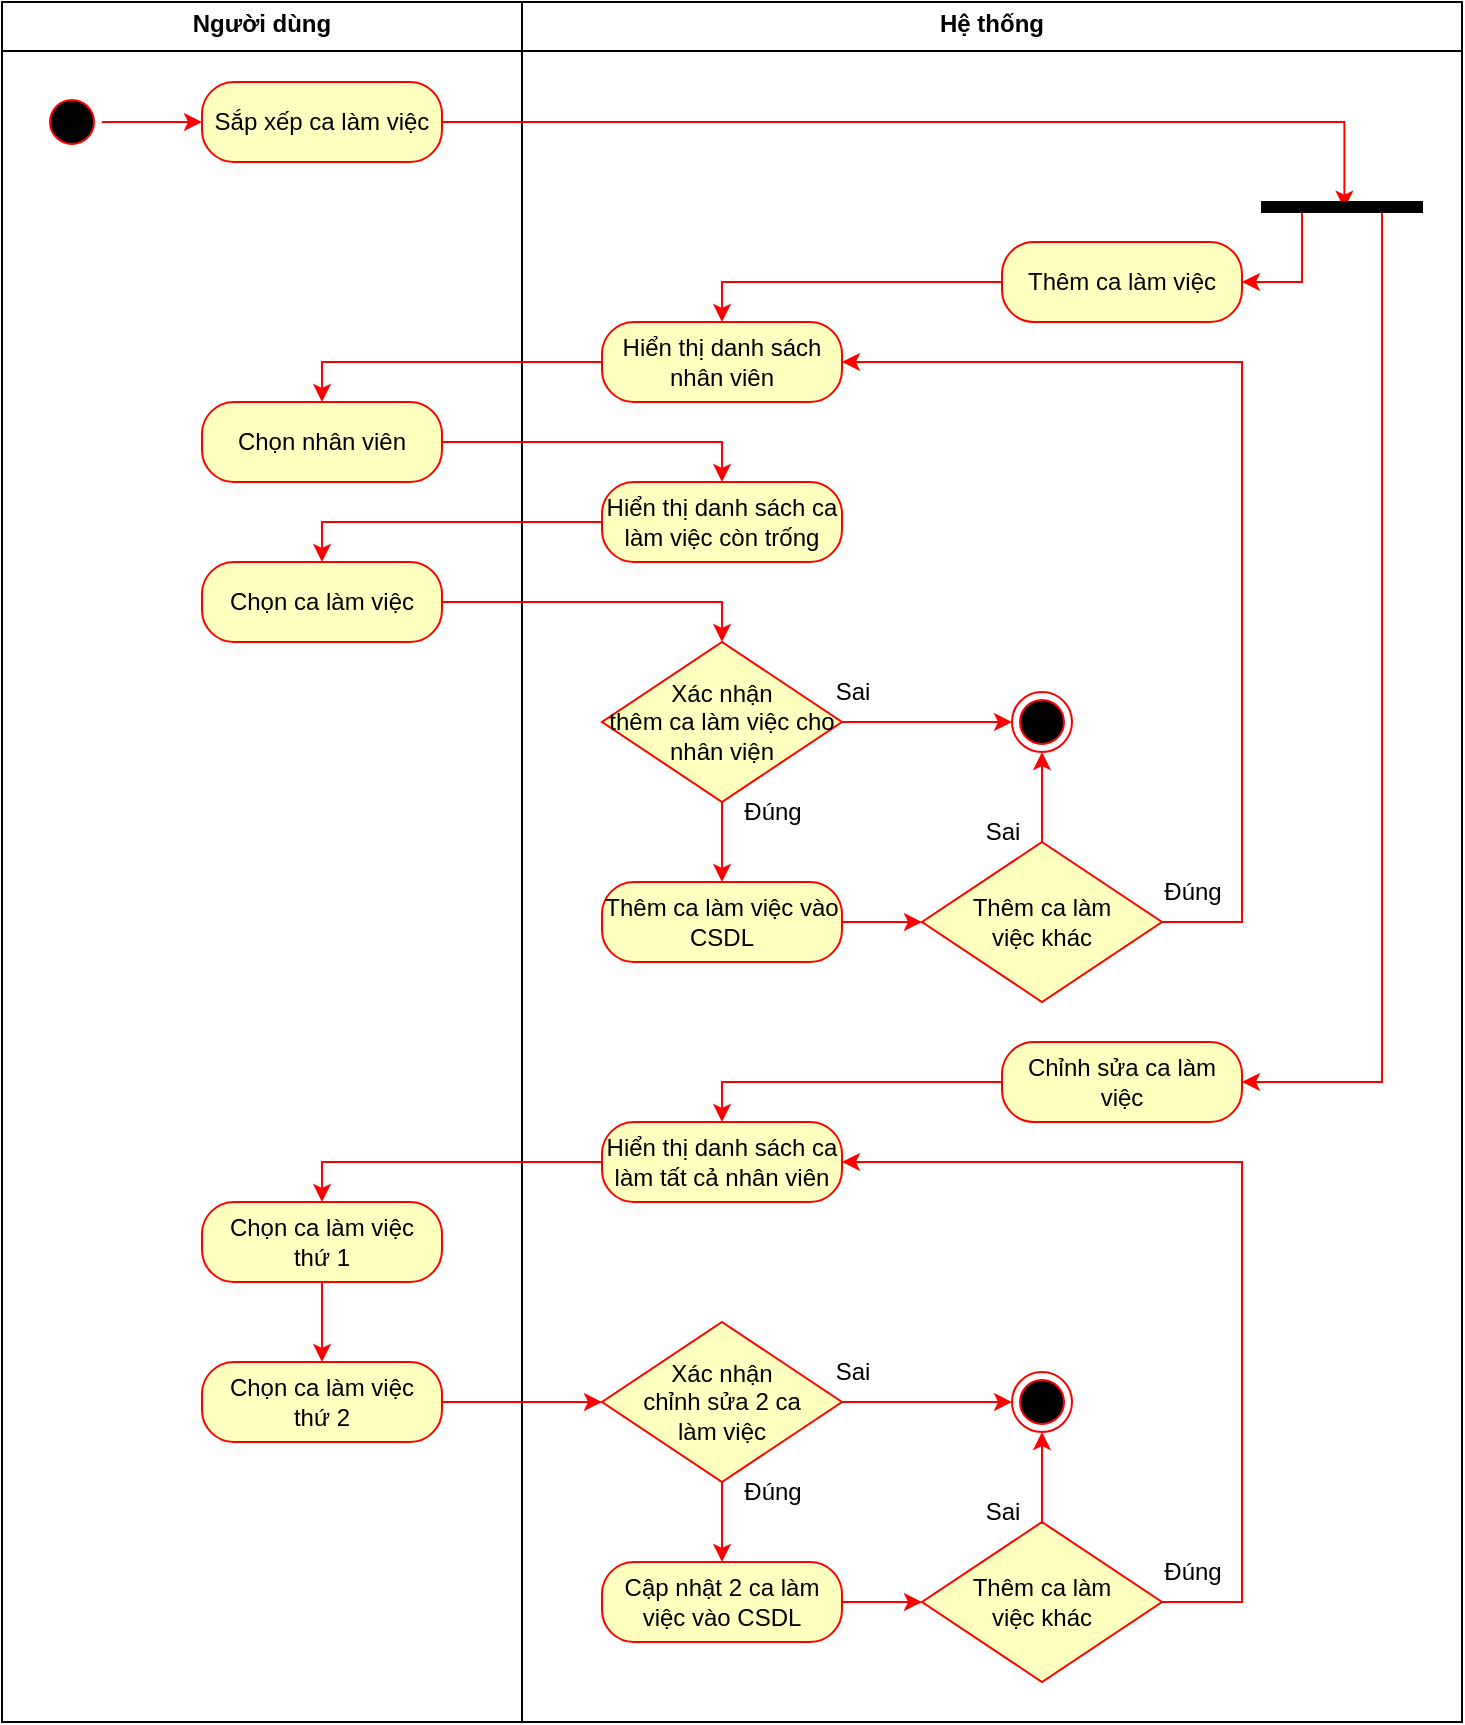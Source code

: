 <mxfile version="26.0.10">
  <diagram name="Page-1" id="n-qzZD9vAN29MPNRm09n">
    <mxGraphModel dx="1027" dy="440" grid="1" gridSize="10" guides="1" tooltips="1" connect="1" arrows="1" fold="1" page="1" pageScale="1" pageWidth="850" pageHeight="1100" math="0" shadow="0">
      <root>
        <mxCell id="0" />
        <mxCell id="1" parent="0" />
        <mxCell id="5fGBTxt0SFalRy9MZRus-101" value="&lt;p style=&quot;margin:0px;margin-top:4px;text-align:center;&quot;&gt;&lt;b&gt;Hệ thống&lt;/b&gt;&lt;/p&gt;&lt;hr size=&quot;1&quot; style=&quot;border-style:solid;&quot;&gt;&lt;div style=&quot;height:2px;&quot;&gt;&lt;/div&gt;" style="verticalAlign=top;align=left;overflow=fill;html=1;whiteSpace=wrap;" vertex="1" parent="1">
          <mxGeometry x="260" width="470" height="860" as="geometry" />
        </mxCell>
        <mxCell id="5fGBTxt0SFalRy9MZRus-88" value="&lt;p style=&quot;margin:0px;margin-top:4px;text-align:center;&quot;&gt;&lt;b&gt;Người dùng&lt;/b&gt;&lt;/p&gt;&lt;hr size=&quot;1&quot; style=&quot;border-style:solid;&quot;&gt;&lt;div style=&quot;height:2px;&quot;&gt;&lt;/div&gt;" style="verticalAlign=top;align=left;overflow=fill;html=1;whiteSpace=wrap;" vertex="1" parent="1">
          <mxGeometry width="260" height="860" as="geometry" />
        </mxCell>
        <mxCell id="5fGBTxt0SFalRy9MZRus-3" value="" style="ellipse;html=1;shape=startState;fillColor=#000000;strokeColor=#FF0000;" vertex="1" parent="1">
          <mxGeometry x="20" y="45" width="30" height="30" as="geometry" />
        </mxCell>
        <mxCell id="5fGBTxt0SFalRy9MZRus-4" value="" style="edgeStyle=orthogonalEdgeStyle;rounded=0;orthogonalLoop=1;jettySize=auto;html=1;strokeColor=#FF0000;" edge="1" parent="1" source="5fGBTxt0SFalRy9MZRus-3" target="5fGBTxt0SFalRy9MZRus-6">
          <mxGeometry relative="1" as="geometry" />
        </mxCell>
        <mxCell id="5fGBTxt0SFalRy9MZRus-38" style="edgeStyle=orthogonalEdgeStyle;rounded=0;orthogonalLoop=1;jettySize=auto;html=1;strokeColor=#FF0000;entryX=0.674;entryY=0.485;entryDx=0;entryDy=0;entryPerimeter=0;" edge="1" parent="1" source="5fGBTxt0SFalRy9MZRus-6" target="5fGBTxt0SFalRy9MZRus-81">
          <mxGeometry relative="1" as="geometry">
            <mxPoint x="670" y="90" as="targetPoint" />
          </mxGeometry>
        </mxCell>
        <mxCell id="5fGBTxt0SFalRy9MZRus-6" value="Sắp xếp ca làm việc" style="rounded=1;whiteSpace=wrap;html=1;arcSize=40;fontColor=#000000;fillColor=#ffffc0;strokeColor=#FF0000;" vertex="1" parent="1">
          <mxGeometry x="100" y="40" width="120" height="40" as="geometry" />
        </mxCell>
        <mxCell id="5fGBTxt0SFalRy9MZRus-39" value="" style="edgeStyle=orthogonalEdgeStyle;rounded=0;orthogonalLoop=1;jettySize=auto;html=1;strokeColor=#FF0000;" edge="1" parent="1" source="5fGBTxt0SFalRy9MZRus-28" target="5fGBTxt0SFalRy9MZRus-29">
          <mxGeometry relative="1" as="geometry">
            <Array as="points">
              <mxPoint x="360" y="140" />
            </Array>
          </mxGeometry>
        </mxCell>
        <mxCell id="5fGBTxt0SFalRy9MZRus-28" value="Thêm ca làm việc" style="rounded=1;whiteSpace=wrap;html=1;arcSize=40;fontColor=#000000;fillColor=#ffffc0;strokeColor=#FF0000;" vertex="1" parent="1">
          <mxGeometry x="500" y="120" width="120" height="40" as="geometry" />
        </mxCell>
        <mxCell id="5fGBTxt0SFalRy9MZRus-40" style="edgeStyle=orthogonalEdgeStyle;rounded=0;orthogonalLoop=1;jettySize=auto;html=1;entryX=0.5;entryY=0;entryDx=0;entryDy=0;strokeColor=#FF0000;" edge="1" parent="1" source="5fGBTxt0SFalRy9MZRus-29" target="5fGBTxt0SFalRy9MZRus-30">
          <mxGeometry relative="1" as="geometry" />
        </mxCell>
        <mxCell id="5fGBTxt0SFalRy9MZRus-29" value="Hiển thị danh sách nhân viên" style="rounded=1;whiteSpace=wrap;html=1;arcSize=40;fontColor=#000000;fillColor=#ffffc0;strokeColor=#FF0000;" vertex="1" parent="1">
          <mxGeometry x="300" y="160" width="120" height="40" as="geometry" />
        </mxCell>
        <mxCell id="5fGBTxt0SFalRy9MZRus-41" style="edgeStyle=orthogonalEdgeStyle;rounded=0;orthogonalLoop=1;jettySize=auto;html=1;entryX=0.5;entryY=0;entryDx=0;entryDy=0;strokeColor=#FF0000;" edge="1" parent="1" source="5fGBTxt0SFalRy9MZRus-30" target="5fGBTxt0SFalRy9MZRus-31">
          <mxGeometry relative="1" as="geometry" />
        </mxCell>
        <mxCell id="5fGBTxt0SFalRy9MZRus-30" value="Chọn nhân viên" style="rounded=1;whiteSpace=wrap;html=1;arcSize=40;fontColor=#000000;fillColor=#ffffc0;strokeColor=#FF0000;" vertex="1" parent="1">
          <mxGeometry x="100" y="200" width="120" height="40" as="geometry" />
        </mxCell>
        <mxCell id="5fGBTxt0SFalRy9MZRus-42" style="edgeStyle=orthogonalEdgeStyle;rounded=0;orthogonalLoop=1;jettySize=auto;html=1;entryX=0.5;entryY=0;entryDx=0;entryDy=0;strokeColor=#FF0000;" edge="1" parent="1" source="5fGBTxt0SFalRy9MZRus-31" target="5fGBTxt0SFalRy9MZRus-32">
          <mxGeometry relative="1" as="geometry" />
        </mxCell>
        <mxCell id="5fGBTxt0SFalRy9MZRus-31" value="Hiển thị danh sách ca làm việc còn trống" style="rounded=1;whiteSpace=wrap;html=1;arcSize=40;fontColor=#000000;fillColor=#ffffc0;strokeColor=#FF0000;" vertex="1" parent="1">
          <mxGeometry x="300" y="240" width="120" height="40" as="geometry" />
        </mxCell>
        <mxCell id="5fGBTxt0SFalRy9MZRus-44" style="edgeStyle=orthogonalEdgeStyle;rounded=0;orthogonalLoop=1;jettySize=auto;html=1;entryX=0.5;entryY=0;entryDx=0;entryDy=0;strokeColor=#FF0000;" edge="1" parent="1" source="5fGBTxt0SFalRy9MZRus-32" target="5fGBTxt0SFalRy9MZRus-43">
          <mxGeometry relative="1" as="geometry" />
        </mxCell>
        <mxCell id="5fGBTxt0SFalRy9MZRus-32" value="Chọn ca làm việc" style="rounded=1;whiteSpace=wrap;html=1;arcSize=40;fontColor=#000000;fillColor=#ffffc0;strokeColor=#FF0000;" vertex="1" parent="1">
          <mxGeometry x="100" y="280" width="120" height="40" as="geometry" />
        </mxCell>
        <mxCell id="5fGBTxt0SFalRy9MZRus-47" value="" style="edgeStyle=orthogonalEdgeStyle;rounded=0;orthogonalLoop=1;jettySize=auto;html=1;strokeColor=#FF0000;" edge="1" parent="1" source="5fGBTxt0SFalRy9MZRus-43" target="5fGBTxt0SFalRy9MZRus-45">
          <mxGeometry relative="1" as="geometry" />
        </mxCell>
        <mxCell id="5fGBTxt0SFalRy9MZRus-51" value="" style="edgeStyle=orthogonalEdgeStyle;rounded=0;orthogonalLoop=1;jettySize=auto;html=1;strokeColor=#FF0000;" edge="1" parent="1" source="5fGBTxt0SFalRy9MZRus-43" target="5fGBTxt0SFalRy9MZRus-49">
          <mxGeometry relative="1" as="geometry" />
        </mxCell>
        <mxCell id="5fGBTxt0SFalRy9MZRus-43" value="Xác nhận&lt;br&gt;thêm ca làm việc cho&lt;br&gt;nhân viện" style="rhombus;whiteSpace=wrap;html=1;fontColor=#000000;fillColor=#ffffc0;strokeColor=#FF0000;" vertex="1" parent="1">
          <mxGeometry x="300" y="320" width="120" height="80" as="geometry" />
        </mxCell>
        <mxCell id="5fGBTxt0SFalRy9MZRus-48" value="" style="edgeStyle=orthogonalEdgeStyle;rounded=0;orthogonalLoop=1;jettySize=auto;html=1;strokeColor=#FF0000;" edge="1" parent="1" source="5fGBTxt0SFalRy9MZRus-45" target="5fGBTxt0SFalRy9MZRus-46">
          <mxGeometry relative="1" as="geometry" />
        </mxCell>
        <mxCell id="5fGBTxt0SFalRy9MZRus-45" value="Thêm ca làm việc vào CSDL" style="rounded=1;whiteSpace=wrap;html=1;arcSize=40;fontColor=#000000;fillColor=#ffffc0;strokeColor=#FF0000;" vertex="1" parent="1">
          <mxGeometry x="300" y="440" width="120" height="40" as="geometry" />
        </mxCell>
        <mxCell id="5fGBTxt0SFalRy9MZRus-52" value="" style="edgeStyle=orthogonalEdgeStyle;rounded=0;orthogonalLoop=1;jettySize=auto;html=1;strokeColor=#FF0000;" edge="1" parent="1" source="5fGBTxt0SFalRy9MZRus-46" target="5fGBTxt0SFalRy9MZRus-49">
          <mxGeometry relative="1" as="geometry" />
        </mxCell>
        <mxCell id="5fGBTxt0SFalRy9MZRus-55" style="edgeStyle=orthogonalEdgeStyle;rounded=0;orthogonalLoop=1;jettySize=auto;html=1;entryX=1;entryY=0.5;entryDx=0;entryDy=0;strokeColor=#FF0000;" edge="1" parent="1" source="5fGBTxt0SFalRy9MZRus-46" target="5fGBTxt0SFalRy9MZRus-29">
          <mxGeometry relative="1" as="geometry">
            <mxPoint x="620" y="250" as="targetPoint" />
            <Array as="points">
              <mxPoint x="620" y="460" />
              <mxPoint x="620" y="180" />
            </Array>
          </mxGeometry>
        </mxCell>
        <mxCell id="5fGBTxt0SFalRy9MZRus-46" value="Thêm ca làm&lt;br&gt;việc khác" style="rhombus;whiteSpace=wrap;html=1;fontColor=#000000;fillColor=#ffffc0;strokeColor=#FF0000;" vertex="1" parent="1">
          <mxGeometry x="460" y="420" width="120" height="80" as="geometry" />
        </mxCell>
        <mxCell id="5fGBTxt0SFalRy9MZRus-49" value="" style="ellipse;html=1;shape=endState;fillColor=#000000;strokeColor=#FF0000;" vertex="1" parent="1">
          <mxGeometry x="505" y="345" width="30" height="30" as="geometry" />
        </mxCell>
        <mxCell id="5fGBTxt0SFalRy9MZRus-80" value="" style="edgeStyle=orthogonalEdgeStyle;rounded=0;orthogonalLoop=1;jettySize=auto;html=1;strokeColor=#FF0000;" edge="1" parent="1" source="5fGBTxt0SFalRy9MZRus-56" target="5fGBTxt0SFalRy9MZRus-62">
          <mxGeometry relative="1" as="geometry">
            <Array as="points">
              <mxPoint x="360" y="540" />
            </Array>
          </mxGeometry>
        </mxCell>
        <mxCell id="5fGBTxt0SFalRy9MZRus-56" value="Chỉnh sửa ca làm việc" style="rounded=1;whiteSpace=wrap;html=1;arcSize=40;fontColor=#000000;fillColor=#ffffc0;strokeColor=#FF0000;" vertex="1" parent="1">
          <mxGeometry x="500" y="520" width="120" height="40" as="geometry" />
        </mxCell>
        <mxCell id="5fGBTxt0SFalRy9MZRus-69" value="" style="edgeStyle=orthogonalEdgeStyle;rounded=0;orthogonalLoop=1;jettySize=auto;html=1;strokeColor=#FF0000;" edge="1" parent="1" source="5fGBTxt0SFalRy9MZRus-62" target="5fGBTxt0SFalRy9MZRus-66">
          <mxGeometry relative="1" as="geometry">
            <Array as="points">
              <mxPoint x="160" y="580" />
            </Array>
          </mxGeometry>
        </mxCell>
        <mxCell id="5fGBTxt0SFalRy9MZRus-62" value="Hiển thị danh sách ca làm tất cả nhân viên" style="rounded=1;whiteSpace=wrap;html=1;arcSize=40;fontColor=#000000;fillColor=#ffffc0;strokeColor=#FF0000;" vertex="1" parent="1">
          <mxGeometry x="300" y="560" width="120" height="40" as="geometry" />
        </mxCell>
        <mxCell id="5fGBTxt0SFalRy9MZRus-67" value="" style="edgeStyle=orthogonalEdgeStyle;rounded=0;orthogonalLoop=1;jettySize=auto;html=1;strokeColor=#FF0000;" edge="1" parent="1" source="5fGBTxt0SFalRy9MZRus-63" target="5fGBTxt0SFalRy9MZRus-65">
          <mxGeometry relative="1" as="geometry" />
        </mxCell>
        <mxCell id="5fGBTxt0SFalRy9MZRus-63" value="Chọn ca làm việc&lt;div&gt;thứ 2&lt;/div&gt;" style="rounded=1;whiteSpace=wrap;html=1;arcSize=40;fontColor=#000000;fillColor=#ffffc0;strokeColor=#FF0000;" vertex="1" parent="1">
          <mxGeometry x="100" y="680" width="120" height="40" as="geometry" />
        </mxCell>
        <mxCell id="5fGBTxt0SFalRy9MZRus-75" value="" style="edgeStyle=orthogonalEdgeStyle;rounded=0;orthogonalLoop=1;jettySize=auto;html=1;strokeColor=#FF0000;" edge="1" parent="1" source="5fGBTxt0SFalRy9MZRus-65" target="5fGBTxt0SFalRy9MZRus-71">
          <mxGeometry relative="1" as="geometry" />
        </mxCell>
        <mxCell id="5fGBTxt0SFalRy9MZRus-78" value="" style="edgeStyle=orthogonalEdgeStyle;rounded=0;orthogonalLoop=1;jettySize=auto;html=1;strokeColor=#FF0000;" edge="1" parent="1" source="5fGBTxt0SFalRy9MZRus-65" target="5fGBTxt0SFalRy9MZRus-77">
          <mxGeometry relative="1" as="geometry" />
        </mxCell>
        <mxCell id="5fGBTxt0SFalRy9MZRus-65" value="Xác nhận&lt;br&gt;chỉnh sửa 2 ca&lt;br&gt;làm việc" style="rhombus;whiteSpace=wrap;html=1;fontColor=#000000;fillColor=#ffffc0;strokeColor=#FF0000;" vertex="1" parent="1">
          <mxGeometry x="300" y="660" width="120" height="80" as="geometry" />
        </mxCell>
        <mxCell id="5fGBTxt0SFalRy9MZRus-68" value="" style="edgeStyle=orthogonalEdgeStyle;rounded=0;orthogonalLoop=1;jettySize=auto;html=1;strokeColor=#FF0000;" edge="1" parent="1" source="5fGBTxt0SFalRy9MZRus-66" target="5fGBTxt0SFalRy9MZRus-63">
          <mxGeometry relative="1" as="geometry" />
        </mxCell>
        <mxCell id="5fGBTxt0SFalRy9MZRus-66" value="Chọn ca làm việc&lt;div&gt;thứ 1&lt;/div&gt;" style="rounded=1;whiteSpace=wrap;html=1;arcSize=40;fontColor=#000000;fillColor=#ffffc0;strokeColor=#FF0000;" vertex="1" parent="1">
          <mxGeometry x="100" y="600" width="120" height="40" as="geometry" />
        </mxCell>
        <mxCell id="5fGBTxt0SFalRy9MZRus-76" value="" style="edgeStyle=orthogonalEdgeStyle;rounded=0;orthogonalLoop=1;jettySize=auto;html=1;strokeColor=#FF0000;" edge="1" parent="1" source="5fGBTxt0SFalRy9MZRus-71" target="5fGBTxt0SFalRy9MZRus-72">
          <mxGeometry relative="1" as="geometry" />
        </mxCell>
        <mxCell id="5fGBTxt0SFalRy9MZRus-71" value="Cập nhật 2 ca làm việc vào CSDL" style="rounded=1;whiteSpace=wrap;html=1;arcSize=40;fontColor=#000000;fillColor=#ffffc0;strokeColor=#FF0000;" vertex="1" parent="1">
          <mxGeometry x="300" y="780" width="120" height="40" as="geometry" />
        </mxCell>
        <mxCell id="5fGBTxt0SFalRy9MZRus-73" style="edgeStyle=orthogonalEdgeStyle;rounded=0;orthogonalLoop=1;jettySize=auto;html=1;entryX=1;entryY=0.5;entryDx=0;entryDy=0;strokeColor=#FF0000;" edge="1" parent="1" source="5fGBTxt0SFalRy9MZRus-72" target="5fGBTxt0SFalRy9MZRus-62">
          <mxGeometry relative="1" as="geometry">
            <Array as="points">
              <mxPoint x="620" y="800" />
              <mxPoint x="620" y="580" />
            </Array>
          </mxGeometry>
        </mxCell>
        <mxCell id="5fGBTxt0SFalRy9MZRus-79" value="" style="edgeStyle=orthogonalEdgeStyle;rounded=0;orthogonalLoop=1;jettySize=auto;html=1;strokeColor=#FF0000;" edge="1" parent="1" source="5fGBTxt0SFalRy9MZRus-72" target="5fGBTxt0SFalRy9MZRus-77">
          <mxGeometry relative="1" as="geometry" />
        </mxCell>
        <mxCell id="5fGBTxt0SFalRy9MZRus-72" value="Thêm ca làm&lt;br&gt;việc khác" style="rhombus;whiteSpace=wrap;html=1;fontColor=#000000;fillColor=#ffffc0;strokeColor=#FF0000;" vertex="1" parent="1">
          <mxGeometry x="460" y="760" width="120" height="80" as="geometry" />
        </mxCell>
        <mxCell id="5fGBTxt0SFalRy9MZRus-77" value="" style="ellipse;html=1;shape=endState;fillColor=#000000;strokeColor=#FF0000;" vertex="1" parent="1">
          <mxGeometry x="505" y="685" width="30" height="30" as="geometry" />
        </mxCell>
        <mxCell id="5fGBTxt0SFalRy9MZRus-82" style="edgeStyle=orthogonalEdgeStyle;rounded=0;orthogonalLoop=1;jettySize=auto;html=1;entryX=1;entryY=0.5;entryDx=0;entryDy=0;strokeColor=light-dark(#FF0000,#FFFFFF);" edge="1" parent="1" source="5fGBTxt0SFalRy9MZRus-81" target="5fGBTxt0SFalRy9MZRus-28">
          <mxGeometry relative="1" as="geometry">
            <Array as="points">
              <mxPoint x="650" y="140" />
            </Array>
          </mxGeometry>
        </mxCell>
        <mxCell id="5fGBTxt0SFalRy9MZRus-83" style="edgeStyle=orthogonalEdgeStyle;rounded=0;orthogonalLoop=1;jettySize=auto;html=1;entryX=1;entryY=0.5;entryDx=0;entryDy=0;strokeColor=light-dark(#FF0000,#FFFFFF);" edge="1" parent="1" source="5fGBTxt0SFalRy9MZRus-81" target="5fGBTxt0SFalRy9MZRus-56">
          <mxGeometry relative="1" as="geometry">
            <mxPoint x="660" y="270" as="targetPoint" />
            <Array as="points">
              <mxPoint x="690" y="540" />
            </Array>
          </mxGeometry>
        </mxCell>
        <mxCell id="5fGBTxt0SFalRy9MZRus-81" value="" style="html=1;points=[];perimeter=orthogonalPerimeter;fillColor=strokeColor;direction=south;strokeColor=#000000;" vertex="1" parent="1">
          <mxGeometry x="630" y="100" width="80" height="5" as="geometry" />
        </mxCell>
        <mxCell id="5fGBTxt0SFalRy9MZRus-91" value="Đúng" style="text;html=1;align=center;verticalAlign=middle;resizable=0;points=[];autosize=1;strokeColor=none;fillColor=none;" vertex="1" parent="1">
          <mxGeometry x="360" y="730" width="50" height="30" as="geometry" />
        </mxCell>
        <mxCell id="5fGBTxt0SFalRy9MZRus-92" value="Đúng" style="text;html=1;align=center;verticalAlign=middle;resizable=0;points=[];autosize=1;strokeColor=none;fillColor=none;" vertex="1" parent="1">
          <mxGeometry x="360" y="390" width="50" height="30" as="geometry" />
        </mxCell>
        <mxCell id="5fGBTxt0SFalRy9MZRus-93" value="Đúng" style="text;html=1;align=center;verticalAlign=middle;resizable=0;points=[];autosize=1;strokeColor=none;fillColor=none;" vertex="1" parent="1">
          <mxGeometry x="570" y="770" width="50" height="30" as="geometry" />
        </mxCell>
        <mxCell id="5fGBTxt0SFalRy9MZRus-94" value="Đúng" style="text;html=1;align=center;verticalAlign=middle;resizable=0;points=[];autosize=1;strokeColor=none;fillColor=none;" vertex="1" parent="1">
          <mxGeometry x="570" y="430" width="50" height="30" as="geometry" />
        </mxCell>
        <mxCell id="5fGBTxt0SFalRy9MZRus-96" value="Sai" style="text;html=1;align=center;verticalAlign=middle;resizable=0;points=[];autosize=1;strokeColor=none;fillColor=none;" vertex="1" parent="1">
          <mxGeometry x="405" y="670" width="40" height="30" as="geometry" />
        </mxCell>
        <mxCell id="5fGBTxt0SFalRy9MZRus-97" value="Sai" style="text;html=1;align=center;verticalAlign=middle;resizable=0;points=[];autosize=1;strokeColor=none;fillColor=none;" vertex="1" parent="1">
          <mxGeometry x="480" y="740" width="40" height="30" as="geometry" />
        </mxCell>
        <mxCell id="5fGBTxt0SFalRy9MZRus-98" value="Sai" style="text;html=1;align=center;verticalAlign=middle;resizable=0;points=[];autosize=1;strokeColor=none;fillColor=none;" vertex="1" parent="1">
          <mxGeometry x="480" y="400" width="40" height="30" as="geometry" />
        </mxCell>
        <mxCell id="5fGBTxt0SFalRy9MZRus-99" value="Sai" style="text;html=1;align=center;verticalAlign=middle;resizable=0;points=[];autosize=1;strokeColor=none;fillColor=none;" vertex="1" parent="1">
          <mxGeometry x="405" y="330" width="40" height="30" as="geometry" />
        </mxCell>
      </root>
    </mxGraphModel>
  </diagram>
</mxfile>
